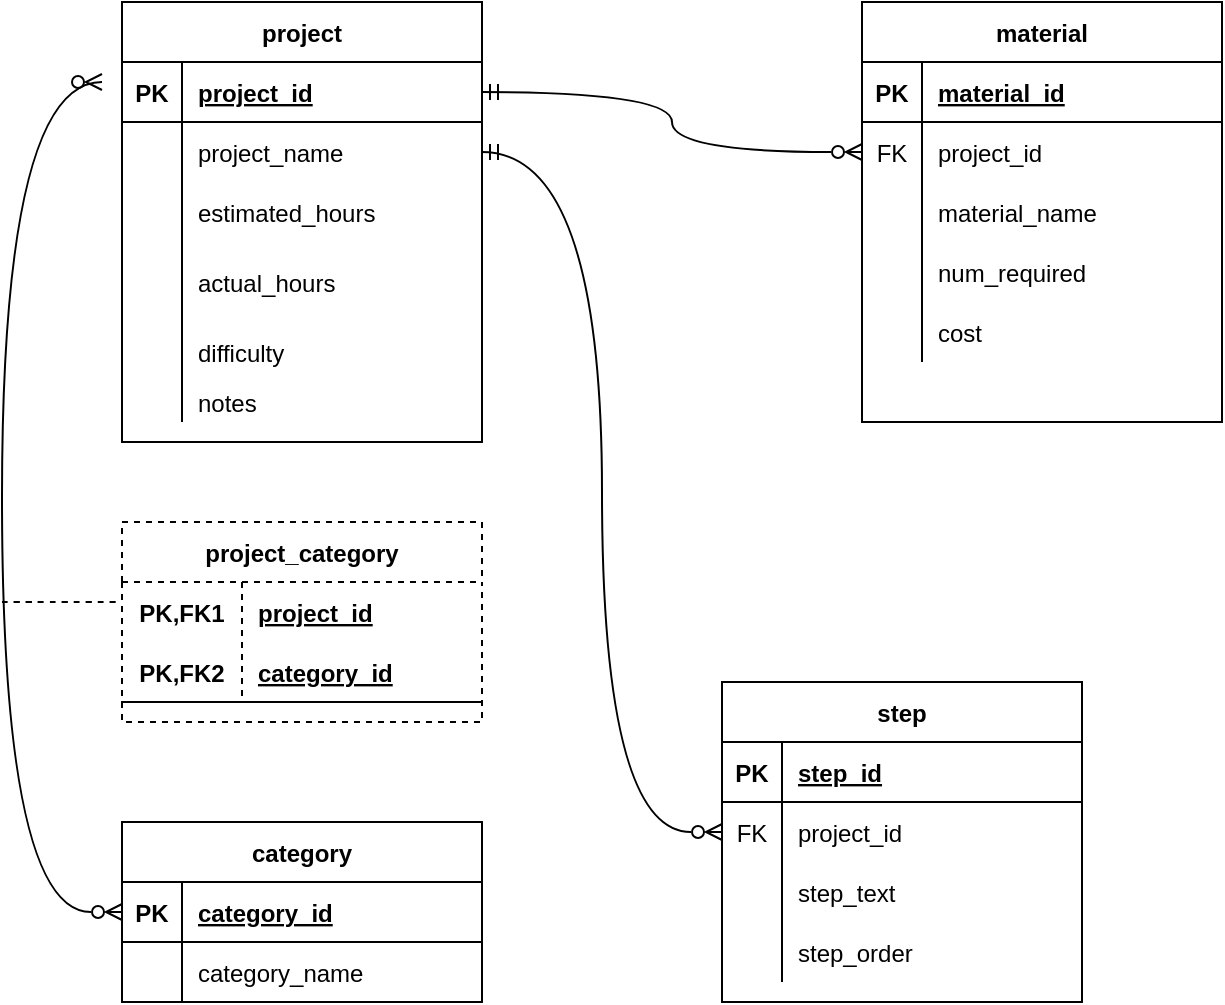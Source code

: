 <mxfile version="20.5.1" type="device"><diagram id="6OMtwqXIkO6mEpKk5PIE" name="Page-1"><mxGraphModel dx="1038" dy="513" grid="1" gridSize="10" guides="1" tooltips="1" connect="1" arrows="1" fold="1" page="1" pageScale="1" pageWidth="850" pageHeight="1100" math="0" shadow="0"><root><mxCell id="0"/><mxCell id="1" parent="0"/><mxCell id="xn0HZEdwHdm53Ha0AQfC-56" value="project" style="shape=table;startSize=30;container=1;collapsible=1;childLayout=tableLayout;fixedRows=1;rowLines=0;fontStyle=1;align=center;resizeLast=1;" vertex="1" parent="1"><mxGeometry x="120" y="30" width="180" height="220" as="geometry"><mxRectangle x="330" y="390" width="80" height="30" as="alternateBounds"/></mxGeometry></mxCell><mxCell id="xn0HZEdwHdm53Ha0AQfC-57" value="" style="shape=tableRow;horizontal=0;startSize=0;swimlaneHead=0;swimlaneBody=0;fillColor=none;collapsible=0;dropTarget=0;points=[[0,0.5],[1,0.5]];portConstraint=eastwest;top=0;left=0;right=0;bottom=1;" vertex="1" parent="xn0HZEdwHdm53Ha0AQfC-56"><mxGeometry y="30" width="180" height="30" as="geometry"/></mxCell><mxCell id="xn0HZEdwHdm53Ha0AQfC-58" value="PK" style="shape=partialRectangle;connectable=0;fillColor=none;top=0;left=0;bottom=0;right=0;fontStyle=1;overflow=hidden;" vertex="1" parent="xn0HZEdwHdm53Ha0AQfC-57"><mxGeometry width="30" height="30" as="geometry"><mxRectangle width="30" height="30" as="alternateBounds"/></mxGeometry></mxCell><mxCell id="xn0HZEdwHdm53Ha0AQfC-59" value="project_id" style="shape=partialRectangle;connectable=0;fillColor=none;top=0;left=0;bottom=0;right=0;align=left;spacingLeft=6;fontStyle=5;overflow=hidden;" vertex="1" parent="xn0HZEdwHdm53Ha0AQfC-57"><mxGeometry x="30" width="150" height="30" as="geometry"><mxRectangle width="150" height="30" as="alternateBounds"/></mxGeometry></mxCell><mxCell id="xn0HZEdwHdm53Ha0AQfC-60" value="" style="shape=tableRow;horizontal=0;startSize=0;swimlaneHead=0;swimlaneBody=0;fillColor=none;collapsible=0;dropTarget=0;points=[[0,0.5],[1,0.5]];portConstraint=eastwest;top=0;left=0;right=0;bottom=0;" vertex="1" parent="xn0HZEdwHdm53Ha0AQfC-56"><mxGeometry y="60" width="180" height="30" as="geometry"/></mxCell><mxCell id="xn0HZEdwHdm53Ha0AQfC-61" value="" style="shape=partialRectangle;connectable=0;fillColor=none;top=0;left=0;bottom=0;right=0;editable=1;overflow=hidden;" vertex="1" parent="xn0HZEdwHdm53Ha0AQfC-60"><mxGeometry width="30" height="30" as="geometry"><mxRectangle width="30" height="30" as="alternateBounds"/></mxGeometry></mxCell><mxCell id="xn0HZEdwHdm53Ha0AQfC-62" value="project_name" style="shape=partialRectangle;connectable=0;fillColor=none;top=0;left=0;bottom=0;right=0;align=left;spacingLeft=6;overflow=hidden;" vertex="1" parent="xn0HZEdwHdm53Ha0AQfC-60"><mxGeometry x="30" width="150" height="30" as="geometry"><mxRectangle width="150" height="30" as="alternateBounds"/></mxGeometry></mxCell><mxCell id="xn0HZEdwHdm53Ha0AQfC-63" value="" style="shape=tableRow;horizontal=0;startSize=0;swimlaneHead=0;swimlaneBody=0;fillColor=none;collapsible=0;dropTarget=0;points=[[0,0.5],[1,0.5]];portConstraint=eastwest;top=0;left=0;right=0;bottom=0;" vertex="1" parent="xn0HZEdwHdm53Ha0AQfC-56"><mxGeometry y="90" width="180" height="30" as="geometry"/></mxCell><mxCell id="xn0HZEdwHdm53Ha0AQfC-64" value="" style="shape=partialRectangle;connectable=0;fillColor=none;top=0;left=0;bottom=0;right=0;editable=1;overflow=hidden;" vertex="1" parent="xn0HZEdwHdm53Ha0AQfC-63"><mxGeometry width="30" height="30" as="geometry"><mxRectangle width="30" height="30" as="alternateBounds"/></mxGeometry></mxCell><mxCell id="xn0HZEdwHdm53Ha0AQfC-65" value="estimated_hours" style="shape=partialRectangle;connectable=0;fillColor=none;top=0;left=0;bottom=0;right=0;align=left;spacingLeft=6;overflow=hidden;" vertex="1" parent="xn0HZEdwHdm53Ha0AQfC-63"><mxGeometry x="30" width="150" height="30" as="geometry"><mxRectangle width="150" height="30" as="alternateBounds"/></mxGeometry></mxCell><mxCell id="xn0HZEdwHdm53Ha0AQfC-66" value="" style="shape=tableRow;horizontal=0;startSize=0;swimlaneHead=0;swimlaneBody=0;fillColor=none;collapsible=0;dropTarget=0;points=[[0,0.5],[1,0.5]];portConstraint=eastwest;top=0;left=0;right=0;bottom=0;" vertex="1" parent="xn0HZEdwHdm53Ha0AQfC-56"><mxGeometry y="120" width="180" height="40" as="geometry"/></mxCell><mxCell id="xn0HZEdwHdm53Ha0AQfC-67" value="" style="shape=partialRectangle;connectable=0;fillColor=none;top=0;left=0;bottom=0;right=0;editable=1;overflow=hidden;" vertex="1" parent="xn0HZEdwHdm53Ha0AQfC-66"><mxGeometry width="30" height="40" as="geometry"><mxRectangle width="30" height="40" as="alternateBounds"/></mxGeometry></mxCell><mxCell id="xn0HZEdwHdm53Ha0AQfC-68" value="actual_hours" style="shape=partialRectangle;connectable=0;fillColor=none;top=0;left=0;bottom=0;right=0;align=left;spacingLeft=6;overflow=hidden;" vertex="1" parent="xn0HZEdwHdm53Ha0AQfC-66"><mxGeometry x="30" width="150" height="40" as="geometry"><mxRectangle width="150" height="40" as="alternateBounds"/></mxGeometry></mxCell><mxCell id="xn0HZEdwHdm53Ha0AQfC-98" value="" style="shape=tableRow;horizontal=0;startSize=0;swimlaneHead=0;swimlaneBody=0;fillColor=none;collapsible=0;dropTarget=0;points=[[0,0.5],[1,0.5]];portConstraint=eastwest;top=0;left=0;right=0;bottom=0;" vertex="1" parent="xn0HZEdwHdm53Ha0AQfC-56"><mxGeometry y="160" width="180" height="30" as="geometry"/></mxCell><mxCell id="xn0HZEdwHdm53Ha0AQfC-99" value="" style="shape=partialRectangle;connectable=0;fillColor=none;top=0;left=0;bottom=0;right=0;editable=1;overflow=hidden;" vertex="1" parent="xn0HZEdwHdm53Ha0AQfC-98"><mxGeometry width="30" height="30" as="geometry"><mxRectangle width="30" height="30" as="alternateBounds"/></mxGeometry></mxCell><mxCell id="xn0HZEdwHdm53Ha0AQfC-100" value="difficulty" style="shape=partialRectangle;connectable=0;fillColor=none;top=0;left=0;bottom=0;right=0;align=left;spacingLeft=6;overflow=hidden;" vertex="1" parent="xn0HZEdwHdm53Ha0AQfC-98"><mxGeometry x="30" width="150" height="30" as="geometry"><mxRectangle width="150" height="30" as="alternateBounds"/></mxGeometry></mxCell><mxCell id="xn0HZEdwHdm53Ha0AQfC-102" value="" style="shape=tableRow;horizontal=0;startSize=0;swimlaneHead=0;swimlaneBody=0;fillColor=none;collapsible=0;dropTarget=0;points=[[0,0.5],[1,0.5]];portConstraint=eastwest;top=0;left=0;right=0;bottom=0;" vertex="1" parent="xn0HZEdwHdm53Ha0AQfC-56"><mxGeometry y="190" width="180" height="20" as="geometry"/></mxCell><mxCell id="xn0HZEdwHdm53Ha0AQfC-103" value="" style="shape=partialRectangle;connectable=0;fillColor=none;top=0;left=0;bottom=0;right=0;editable=1;overflow=hidden;" vertex="1" parent="xn0HZEdwHdm53Ha0AQfC-102"><mxGeometry width="30" height="20" as="geometry"><mxRectangle width="30" height="20" as="alternateBounds"/></mxGeometry></mxCell><mxCell id="xn0HZEdwHdm53Ha0AQfC-104" value="notes" style="shape=partialRectangle;connectable=0;fillColor=none;top=0;left=0;bottom=0;right=0;align=left;spacingLeft=6;overflow=hidden;" vertex="1" parent="xn0HZEdwHdm53Ha0AQfC-102"><mxGeometry x="30" width="150" height="20" as="geometry"><mxRectangle width="150" height="20" as="alternateBounds"/></mxGeometry></mxCell><mxCell id="xn0HZEdwHdm53Ha0AQfC-111" value="material" style="shape=table;startSize=30;container=1;collapsible=1;childLayout=tableLayout;fixedRows=1;rowLines=0;fontStyle=1;align=center;resizeLast=1;" vertex="1" parent="1"><mxGeometry x="490" y="30" width="180" height="210" as="geometry"/></mxCell><mxCell id="xn0HZEdwHdm53Ha0AQfC-112" value="" style="shape=tableRow;horizontal=0;startSize=0;swimlaneHead=0;swimlaneBody=0;fillColor=none;collapsible=0;dropTarget=0;points=[[0,0.5],[1,0.5]];portConstraint=eastwest;top=0;left=0;right=0;bottom=1;" vertex="1" parent="xn0HZEdwHdm53Ha0AQfC-111"><mxGeometry y="30" width="180" height="30" as="geometry"/></mxCell><mxCell id="xn0HZEdwHdm53Ha0AQfC-113" value="PK" style="shape=partialRectangle;connectable=0;fillColor=none;top=0;left=0;bottom=0;right=0;fontStyle=1;overflow=hidden;" vertex="1" parent="xn0HZEdwHdm53Ha0AQfC-112"><mxGeometry width="30" height="30" as="geometry"><mxRectangle width="30" height="30" as="alternateBounds"/></mxGeometry></mxCell><mxCell id="xn0HZEdwHdm53Ha0AQfC-114" value="material_id" style="shape=partialRectangle;connectable=0;fillColor=none;top=0;left=0;bottom=0;right=0;align=left;spacingLeft=6;fontStyle=5;overflow=hidden;" vertex="1" parent="xn0HZEdwHdm53Ha0AQfC-112"><mxGeometry x="30" width="150" height="30" as="geometry"><mxRectangle width="150" height="30" as="alternateBounds"/></mxGeometry></mxCell><mxCell id="xn0HZEdwHdm53Ha0AQfC-115" value="" style="shape=tableRow;horizontal=0;startSize=0;swimlaneHead=0;swimlaneBody=0;fillColor=none;collapsible=0;dropTarget=0;points=[[0,0.5],[1,0.5]];portConstraint=eastwest;top=0;left=0;right=0;bottom=0;" vertex="1" parent="xn0HZEdwHdm53Ha0AQfC-111"><mxGeometry y="60" width="180" height="30" as="geometry"/></mxCell><mxCell id="xn0HZEdwHdm53Ha0AQfC-116" value="FK" style="shape=partialRectangle;connectable=0;fillColor=none;top=0;left=0;bottom=0;right=0;editable=1;overflow=hidden;" vertex="1" parent="xn0HZEdwHdm53Ha0AQfC-115"><mxGeometry width="30" height="30" as="geometry"><mxRectangle width="30" height="30" as="alternateBounds"/></mxGeometry></mxCell><mxCell id="xn0HZEdwHdm53Ha0AQfC-117" value="project_id" style="shape=partialRectangle;connectable=0;fillColor=none;top=0;left=0;bottom=0;right=0;align=left;spacingLeft=6;overflow=hidden;" vertex="1" parent="xn0HZEdwHdm53Ha0AQfC-115"><mxGeometry x="30" width="150" height="30" as="geometry"><mxRectangle width="150" height="30" as="alternateBounds"/></mxGeometry></mxCell><mxCell id="xn0HZEdwHdm53Ha0AQfC-118" value="" style="shape=tableRow;horizontal=0;startSize=0;swimlaneHead=0;swimlaneBody=0;fillColor=none;collapsible=0;dropTarget=0;points=[[0,0.5],[1,0.5]];portConstraint=eastwest;top=0;left=0;right=0;bottom=0;" vertex="1" parent="xn0HZEdwHdm53Ha0AQfC-111"><mxGeometry y="90" width="180" height="30" as="geometry"/></mxCell><mxCell id="xn0HZEdwHdm53Ha0AQfC-119" value="" style="shape=partialRectangle;connectable=0;fillColor=none;top=0;left=0;bottom=0;right=0;editable=1;overflow=hidden;" vertex="1" parent="xn0HZEdwHdm53Ha0AQfC-118"><mxGeometry width="30" height="30" as="geometry"><mxRectangle width="30" height="30" as="alternateBounds"/></mxGeometry></mxCell><mxCell id="xn0HZEdwHdm53Ha0AQfC-120" value="material_name" style="shape=partialRectangle;connectable=0;fillColor=none;top=0;left=0;bottom=0;right=0;align=left;spacingLeft=6;overflow=hidden;" vertex="1" parent="xn0HZEdwHdm53Ha0AQfC-118"><mxGeometry x="30" width="150" height="30" as="geometry"><mxRectangle width="150" height="30" as="alternateBounds"/></mxGeometry></mxCell><mxCell id="xn0HZEdwHdm53Ha0AQfC-121" value="" style="shape=tableRow;horizontal=0;startSize=0;swimlaneHead=0;swimlaneBody=0;fillColor=none;collapsible=0;dropTarget=0;points=[[0,0.5],[1,0.5]];portConstraint=eastwest;top=0;left=0;right=0;bottom=0;" vertex="1" parent="xn0HZEdwHdm53Ha0AQfC-111"><mxGeometry y="120" width="180" height="30" as="geometry"/></mxCell><mxCell id="xn0HZEdwHdm53Ha0AQfC-122" value="" style="shape=partialRectangle;connectable=0;fillColor=none;top=0;left=0;bottom=0;right=0;editable=1;overflow=hidden;" vertex="1" parent="xn0HZEdwHdm53Ha0AQfC-121"><mxGeometry width="30" height="30" as="geometry"><mxRectangle width="30" height="30" as="alternateBounds"/></mxGeometry></mxCell><mxCell id="xn0HZEdwHdm53Ha0AQfC-123" value="num_required" style="shape=partialRectangle;connectable=0;fillColor=none;top=0;left=0;bottom=0;right=0;align=left;spacingLeft=6;overflow=hidden;" vertex="1" parent="xn0HZEdwHdm53Ha0AQfC-121"><mxGeometry x="30" width="150" height="30" as="geometry"><mxRectangle width="150" height="30" as="alternateBounds"/></mxGeometry></mxCell><mxCell id="xn0HZEdwHdm53Ha0AQfC-125" value="" style="shape=tableRow;horizontal=0;startSize=0;swimlaneHead=0;swimlaneBody=0;fillColor=none;collapsible=0;dropTarget=0;points=[[0,0.5],[1,0.5]];portConstraint=eastwest;top=0;left=0;right=0;bottom=0;" vertex="1" parent="xn0HZEdwHdm53Ha0AQfC-111"><mxGeometry y="150" width="180" height="30" as="geometry"/></mxCell><mxCell id="xn0HZEdwHdm53Ha0AQfC-126" value="" style="shape=partialRectangle;connectable=0;fillColor=none;top=0;left=0;bottom=0;right=0;editable=1;overflow=hidden;" vertex="1" parent="xn0HZEdwHdm53Ha0AQfC-125"><mxGeometry width="30" height="30" as="geometry"><mxRectangle width="30" height="30" as="alternateBounds"/></mxGeometry></mxCell><mxCell id="xn0HZEdwHdm53Ha0AQfC-127" value="cost" style="shape=partialRectangle;connectable=0;fillColor=none;top=0;left=0;bottom=0;right=0;align=left;spacingLeft=6;overflow=hidden;" vertex="1" parent="xn0HZEdwHdm53Ha0AQfC-125"><mxGeometry x="30" width="150" height="30" as="geometry"><mxRectangle width="150" height="30" as="alternateBounds"/></mxGeometry></mxCell><mxCell id="xn0HZEdwHdm53Ha0AQfC-128" value="step" style="shape=table;startSize=30;container=1;collapsible=1;childLayout=tableLayout;fixedRows=1;rowLines=0;fontStyle=1;align=center;resizeLast=1;" vertex="1" parent="1"><mxGeometry x="420" y="370" width="180" height="160" as="geometry"/></mxCell><mxCell id="xn0HZEdwHdm53Ha0AQfC-129" value="" style="shape=tableRow;horizontal=0;startSize=0;swimlaneHead=0;swimlaneBody=0;fillColor=none;collapsible=0;dropTarget=0;points=[[0,0.5],[1,0.5]];portConstraint=eastwest;top=0;left=0;right=0;bottom=1;" vertex="1" parent="xn0HZEdwHdm53Ha0AQfC-128"><mxGeometry y="30" width="180" height="30" as="geometry"/></mxCell><mxCell id="xn0HZEdwHdm53Ha0AQfC-130" value="PK" style="shape=partialRectangle;connectable=0;fillColor=none;top=0;left=0;bottom=0;right=0;fontStyle=1;overflow=hidden;" vertex="1" parent="xn0HZEdwHdm53Ha0AQfC-129"><mxGeometry width="30" height="30" as="geometry"><mxRectangle width="30" height="30" as="alternateBounds"/></mxGeometry></mxCell><mxCell id="xn0HZEdwHdm53Ha0AQfC-131" value="step_id" style="shape=partialRectangle;connectable=0;fillColor=none;top=0;left=0;bottom=0;right=0;align=left;spacingLeft=6;fontStyle=5;overflow=hidden;" vertex="1" parent="xn0HZEdwHdm53Ha0AQfC-129"><mxGeometry x="30" width="150" height="30" as="geometry"><mxRectangle width="150" height="30" as="alternateBounds"/></mxGeometry></mxCell><mxCell id="xn0HZEdwHdm53Ha0AQfC-132" value="" style="shape=tableRow;horizontal=0;startSize=0;swimlaneHead=0;swimlaneBody=0;fillColor=none;collapsible=0;dropTarget=0;points=[[0,0.5],[1,0.5]];portConstraint=eastwest;top=0;left=0;right=0;bottom=0;" vertex="1" parent="xn0HZEdwHdm53Ha0AQfC-128"><mxGeometry y="60" width="180" height="30" as="geometry"/></mxCell><mxCell id="xn0HZEdwHdm53Ha0AQfC-133" value="FK" style="shape=partialRectangle;connectable=0;fillColor=none;top=0;left=0;bottom=0;right=0;editable=1;overflow=hidden;" vertex="1" parent="xn0HZEdwHdm53Ha0AQfC-132"><mxGeometry width="30" height="30" as="geometry"><mxRectangle width="30" height="30" as="alternateBounds"/></mxGeometry></mxCell><mxCell id="xn0HZEdwHdm53Ha0AQfC-134" value="project_id" style="shape=partialRectangle;connectable=0;fillColor=none;top=0;left=0;bottom=0;right=0;align=left;spacingLeft=6;overflow=hidden;" vertex="1" parent="xn0HZEdwHdm53Ha0AQfC-132"><mxGeometry x="30" width="150" height="30" as="geometry"><mxRectangle width="150" height="30" as="alternateBounds"/></mxGeometry></mxCell><mxCell id="xn0HZEdwHdm53Ha0AQfC-135" value="" style="shape=tableRow;horizontal=0;startSize=0;swimlaneHead=0;swimlaneBody=0;fillColor=none;collapsible=0;dropTarget=0;points=[[0,0.5],[1,0.5]];portConstraint=eastwest;top=0;left=0;right=0;bottom=0;" vertex="1" parent="xn0HZEdwHdm53Ha0AQfC-128"><mxGeometry y="90" width="180" height="30" as="geometry"/></mxCell><mxCell id="xn0HZEdwHdm53Ha0AQfC-136" value="" style="shape=partialRectangle;connectable=0;fillColor=none;top=0;left=0;bottom=0;right=0;editable=1;overflow=hidden;" vertex="1" parent="xn0HZEdwHdm53Ha0AQfC-135"><mxGeometry width="30" height="30" as="geometry"><mxRectangle width="30" height="30" as="alternateBounds"/></mxGeometry></mxCell><mxCell id="xn0HZEdwHdm53Ha0AQfC-137" value="step_text" style="shape=partialRectangle;connectable=0;fillColor=none;top=0;left=0;bottom=0;right=0;align=left;spacingLeft=6;overflow=hidden;" vertex="1" parent="xn0HZEdwHdm53Ha0AQfC-135"><mxGeometry x="30" width="150" height="30" as="geometry"><mxRectangle width="150" height="30" as="alternateBounds"/></mxGeometry></mxCell><mxCell id="xn0HZEdwHdm53Ha0AQfC-138" value="" style="shape=tableRow;horizontal=0;startSize=0;swimlaneHead=0;swimlaneBody=0;fillColor=none;collapsible=0;dropTarget=0;points=[[0,0.5],[1,0.5]];portConstraint=eastwest;top=0;left=0;right=0;bottom=0;" vertex="1" parent="xn0HZEdwHdm53Ha0AQfC-128"><mxGeometry y="120" width="180" height="30" as="geometry"/></mxCell><mxCell id="xn0HZEdwHdm53Ha0AQfC-139" value="" style="shape=partialRectangle;connectable=0;fillColor=none;top=0;left=0;bottom=0;right=0;editable=1;overflow=hidden;" vertex="1" parent="xn0HZEdwHdm53Ha0AQfC-138"><mxGeometry width="30" height="30" as="geometry"><mxRectangle width="30" height="30" as="alternateBounds"/></mxGeometry></mxCell><mxCell id="xn0HZEdwHdm53Ha0AQfC-140" value="step_order" style="shape=partialRectangle;connectable=0;fillColor=none;top=0;left=0;bottom=0;right=0;align=left;spacingLeft=6;overflow=hidden;" vertex="1" parent="xn0HZEdwHdm53Ha0AQfC-138"><mxGeometry x="30" width="150" height="30" as="geometry"><mxRectangle width="150" height="30" as="alternateBounds"/></mxGeometry></mxCell><mxCell id="xn0HZEdwHdm53Ha0AQfC-141" value="category" style="shape=table;startSize=30;container=1;collapsible=1;childLayout=tableLayout;fixedRows=1;rowLines=0;fontStyle=1;align=center;resizeLast=1;" vertex="1" parent="1"><mxGeometry x="120" y="440" width="180" height="90" as="geometry"/></mxCell><mxCell id="xn0HZEdwHdm53Ha0AQfC-142" value="" style="shape=tableRow;horizontal=0;startSize=0;swimlaneHead=0;swimlaneBody=0;fillColor=none;collapsible=0;dropTarget=0;points=[[0,0.5],[1,0.5]];portConstraint=eastwest;top=0;left=0;right=0;bottom=1;" vertex="1" parent="xn0HZEdwHdm53Ha0AQfC-141"><mxGeometry y="30" width="180" height="30" as="geometry"/></mxCell><mxCell id="xn0HZEdwHdm53Ha0AQfC-143" value="PK" style="shape=partialRectangle;connectable=0;fillColor=none;top=0;left=0;bottom=0;right=0;fontStyle=1;overflow=hidden;" vertex="1" parent="xn0HZEdwHdm53Ha0AQfC-142"><mxGeometry width="30" height="30" as="geometry"><mxRectangle width="30" height="30" as="alternateBounds"/></mxGeometry></mxCell><mxCell id="xn0HZEdwHdm53Ha0AQfC-144" value="category_id" style="shape=partialRectangle;connectable=0;fillColor=none;top=0;left=0;bottom=0;right=0;align=left;spacingLeft=6;fontStyle=5;overflow=hidden;" vertex="1" parent="xn0HZEdwHdm53Ha0AQfC-142"><mxGeometry x="30" width="150" height="30" as="geometry"><mxRectangle width="150" height="30" as="alternateBounds"/></mxGeometry></mxCell><mxCell id="xn0HZEdwHdm53Ha0AQfC-145" value="" style="shape=tableRow;horizontal=0;startSize=0;swimlaneHead=0;swimlaneBody=0;fillColor=none;collapsible=0;dropTarget=0;points=[[0,0.5],[1,0.5]];portConstraint=eastwest;top=0;left=0;right=0;bottom=0;" vertex="1" parent="xn0HZEdwHdm53Ha0AQfC-141"><mxGeometry y="60" width="180" height="30" as="geometry"/></mxCell><mxCell id="xn0HZEdwHdm53Ha0AQfC-146" value="" style="shape=partialRectangle;connectable=0;fillColor=none;top=0;left=0;bottom=0;right=0;editable=1;overflow=hidden;" vertex="1" parent="xn0HZEdwHdm53Ha0AQfC-145"><mxGeometry width="30" height="30" as="geometry"><mxRectangle width="30" height="30" as="alternateBounds"/></mxGeometry></mxCell><mxCell id="xn0HZEdwHdm53Ha0AQfC-147" value="category_name" style="shape=partialRectangle;connectable=0;fillColor=none;top=0;left=0;bottom=0;right=0;align=left;spacingLeft=6;overflow=hidden;" vertex="1" parent="xn0HZEdwHdm53Ha0AQfC-145"><mxGeometry x="30" width="150" height="30" as="geometry"><mxRectangle width="150" height="30" as="alternateBounds"/></mxGeometry></mxCell><mxCell id="xn0HZEdwHdm53Ha0AQfC-169" value="project_category" style="shape=table;startSize=30;container=1;collapsible=1;childLayout=tableLayout;fixedRows=1;rowLines=0;fontStyle=1;align=center;resizeLast=1;dashed=1;" vertex="1" parent="1"><mxGeometry x="120" y="290" width="180" height="100" as="geometry"/></mxCell><mxCell id="xn0HZEdwHdm53Ha0AQfC-170" value="" style="shape=tableRow;horizontal=0;startSize=0;swimlaneHead=0;swimlaneBody=0;fillColor=none;collapsible=0;dropTarget=0;points=[[0,0.5],[1,0.5]];portConstraint=eastwest;top=0;left=0;right=0;bottom=0;" vertex="1" parent="xn0HZEdwHdm53Ha0AQfC-169"><mxGeometry y="30" width="180" height="30" as="geometry"/></mxCell><mxCell id="xn0HZEdwHdm53Ha0AQfC-171" value="PK,FK1" style="shape=partialRectangle;connectable=0;fillColor=none;top=0;left=0;bottom=0;right=0;fontStyle=1;overflow=hidden;" vertex="1" parent="xn0HZEdwHdm53Ha0AQfC-170"><mxGeometry width="60" height="30" as="geometry"><mxRectangle width="60" height="30" as="alternateBounds"/></mxGeometry></mxCell><mxCell id="xn0HZEdwHdm53Ha0AQfC-172" value="project_id" style="shape=partialRectangle;connectable=0;fillColor=none;top=0;left=0;bottom=0;right=0;align=left;spacingLeft=6;fontStyle=5;overflow=hidden;" vertex="1" parent="xn0HZEdwHdm53Ha0AQfC-170"><mxGeometry x="60" width="120" height="30" as="geometry"><mxRectangle width="120" height="30" as="alternateBounds"/></mxGeometry></mxCell><mxCell id="xn0HZEdwHdm53Ha0AQfC-173" value="" style="shape=tableRow;horizontal=0;startSize=0;swimlaneHead=0;swimlaneBody=0;fillColor=none;collapsible=0;dropTarget=0;points=[[0,0.5],[1,0.5]];portConstraint=eastwest;top=0;left=0;right=0;bottom=1;" vertex="1" parent="xn0HZEdwHdm53Ha0AQfC-169"><mxGeometry y="60" width="180" height="30" as="geometry"/></mxCell><mxCell id="xn0HZEdwHdm53Ha0AQfC-174" value="PK,FK2" style="shape=partialRectangle;connectable=0;fillColor=none;top=0;left=0;bottom=0;right=0;fontStyle=1;overflow=hidden;" vertex="1" parent="xn0HZEdwHdm53Ha0AQfC-173"><mxGeometry width="60" height="30" as="geometry"><mxRectangle width="60" height="30" as="alternateBounds"/></mxGeometry></mxCell><mxCell id="xn0HZEdwHdm53Ha0AQfC-175" value="category_id" style="shape=partialRectangle;connectable=0;fillColor=none;top=0;left=0;bottom=0;right=0;align=left;spacingLeft=6;fontStyle=5;overflow=hidden;" vertex="1" parent="xn0HZEdwHdm53Ha0AQfC-173"><mxGeometry x="60" width="120" height="30" as="geometry"><mxRectangle width="120" height="30" as="alternateBounds"/></mxGeometry></mxCell><mxCell id="xn0HZEdwHdm53Ha0AQfC-183" value="" style="fontSize=12;html=1;endArrow=ERzeroToMany;endFill=1;rounded=0;exitX=0;exitY=0.5;exitDx=0;exitDy=0;edgeStyle=orthogonalEdgeStyle;curved=1;startArrow=ERzeroToMany;startFill=0;" edge="1" parent="1" source="xn0HZEdwHdm53Ha0AQfC-142"><mxGeometry width="100" height="100" relative="1" as="geometry"><mxPoint x="30" y="480" as="sourcePoint"/><mxPoint x="110" y="70" as="targetPoint"/><Array as="points"><mxPoint x="60" y="485"/><mxPoint x="60" y="70"/></Array></mxGeometry></mxCell><mxCell id="xn0HZEdwHdm53Ha0AQfC-194" value="" style="endArrow=none;html=1;rounded=0;curved=1;dashed=1;" edge="1" parent="1"><mxGeometry relative="1" as="geometry"><mxPoint x="60" y="330" as="sourcePoint"/><mxPoint x="120" y="330" as="targetPoint"/></mxGeometry></mxCell><mxCell id="xn0HZEdwHdm53Ha0AQfC-195" value="" style="fontSize=12;html=1;endArrow=ERmandOne;rounded=0;entryX=1;entryY=0.5;entryDx=0;entryDy=0;exitX=0;exitY=0.5;exitDx=0;exitDy=0;edgeStyle=orthogonalEdgeStyle;curved=1;startArrow=ERzeroToMany;startFill=0;" edge="1" parent="1" source="xn0HZEdwHdm53Ha0AQfC-115" target="xn0HZEdwHdm53Ha0AQfC-57"><mxGeometry width="100" height="100" relative="1" as="geometry"><mxPoint x="300" y="160" as="sourcePoint"/><mxPoint x="400" y="60" as="targetPoint"/></mxGeometry></mxCell><mxCell id="xn0HZEdwHdm53Ha0AQfC-198" value="" style="fontSize=12;html=1;endArrow=ERmandOne;rounded=0;entryX=1;entryY=0.5;entryDx=0;entryDy=0;exitX=0;exitY=0.5;exitDx=0;exitDy=0;edgeStyle=orthogonalEdgeStyle;curved=1;startArrow=ERzeroToMany;startFill=0;" edge="1" parent="1" source="xn0HZEdwHdm53Ha0AQfC-132" target="xn0HZEdwHdm53Ha0AQfC-60"><mxGeometry width="100" height="100" relative="1" as="geometry"><mxPoint x="370" y="350" as="sourcePoint"/><mxPoint x="470" y="250" as="targetPoint"/></mxGeometry></mxCell></root></mxGraphModel></diagram></mxfile>